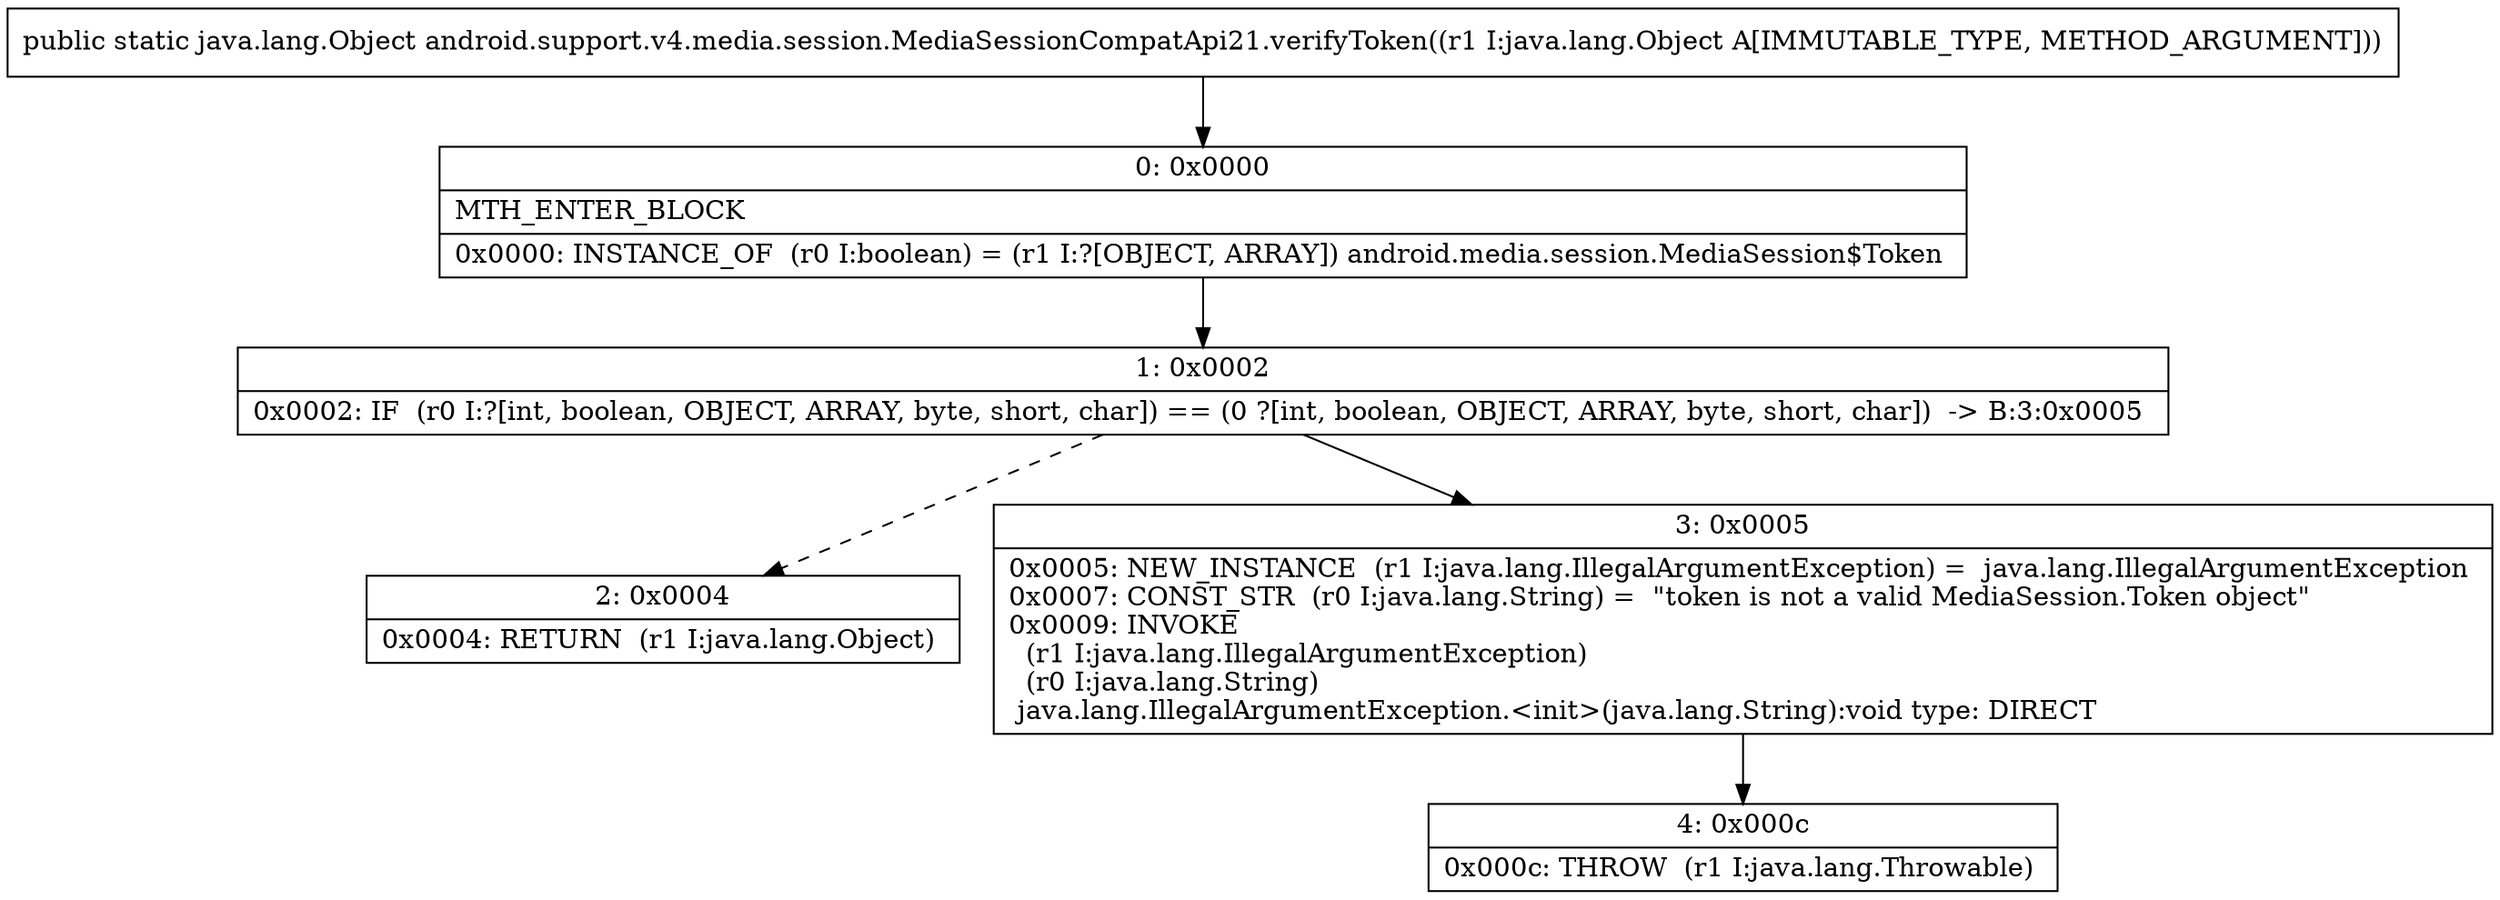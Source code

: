 digraph "CFG forandroid.support.v4.media.session.MediaSessionCompatApi21.verifyToken(Ljava\/lang\/Object;)Ljava\/lang\/Object;" {
Node_0 [shape=record,label="{0\:\ 0x0000|MTH_ENTER_BLOCK\l|0x0000: INSTANCE_OF  (r0 I:boolean) = (r1 I:?[OBJECT, ARRAY]) android.media.session.MediaSession$Token \l}"];
Node_1 [shape=record,label="{1\:\ 0x0002|0x0002: IF  (r0 I:?[int, boolean, OBJECT, ARRAY, byte, short, char]) == (0 ?[int, boolean, OBJECT, ARRAY, byte, short, char])  \-\> B:3:0x0005 \l}"];
Node_2 [shape=record,label="{2\:\ 0x0004|0x0004: RETURN  (r1 I:java.lang.Object) \l}"];
Node_3 [shape=record,label="{3\:\ 0x0005|0x0005: NEW_INSTANCE  (r1 I:java.lang.IllegalArgumentException) =  java.lang.IllegalArgumentException \l0x0007: CONST_STR  (r0 I:java.lang.String) =  \"token is not a valid MediaSession.Token object\" \l0x0009: INVOKE  \l  (r1 I:java.lang.IllegalArgumentException)\l  (r0 I:java.lang.String)\l java.lang.IllegalArgumentException.\<init\>(java.lang.String):void type: DIRECT \l}"];
Node_4 [shape=record,label="{4\:\ 0x000c|0x000c: THROW  (r1 I:java.lang.Throwable) \l}"];
MethodNode[shape=record,label="{public static java.lang.Object android.support.v4.media.session.MediaSessionCompatApi21.verifyToken((r1 I:java.lang.Object A[IMMUTABLE_TYPE, METHOD_ARGUMENT])) }"];
MethodNode -> Node_0;
Node_0 -> Node_1;
Node_1 -> Node_2[style=dashed];
Node_1 -> Node_3;
Node_3 -> Node_4;
}

